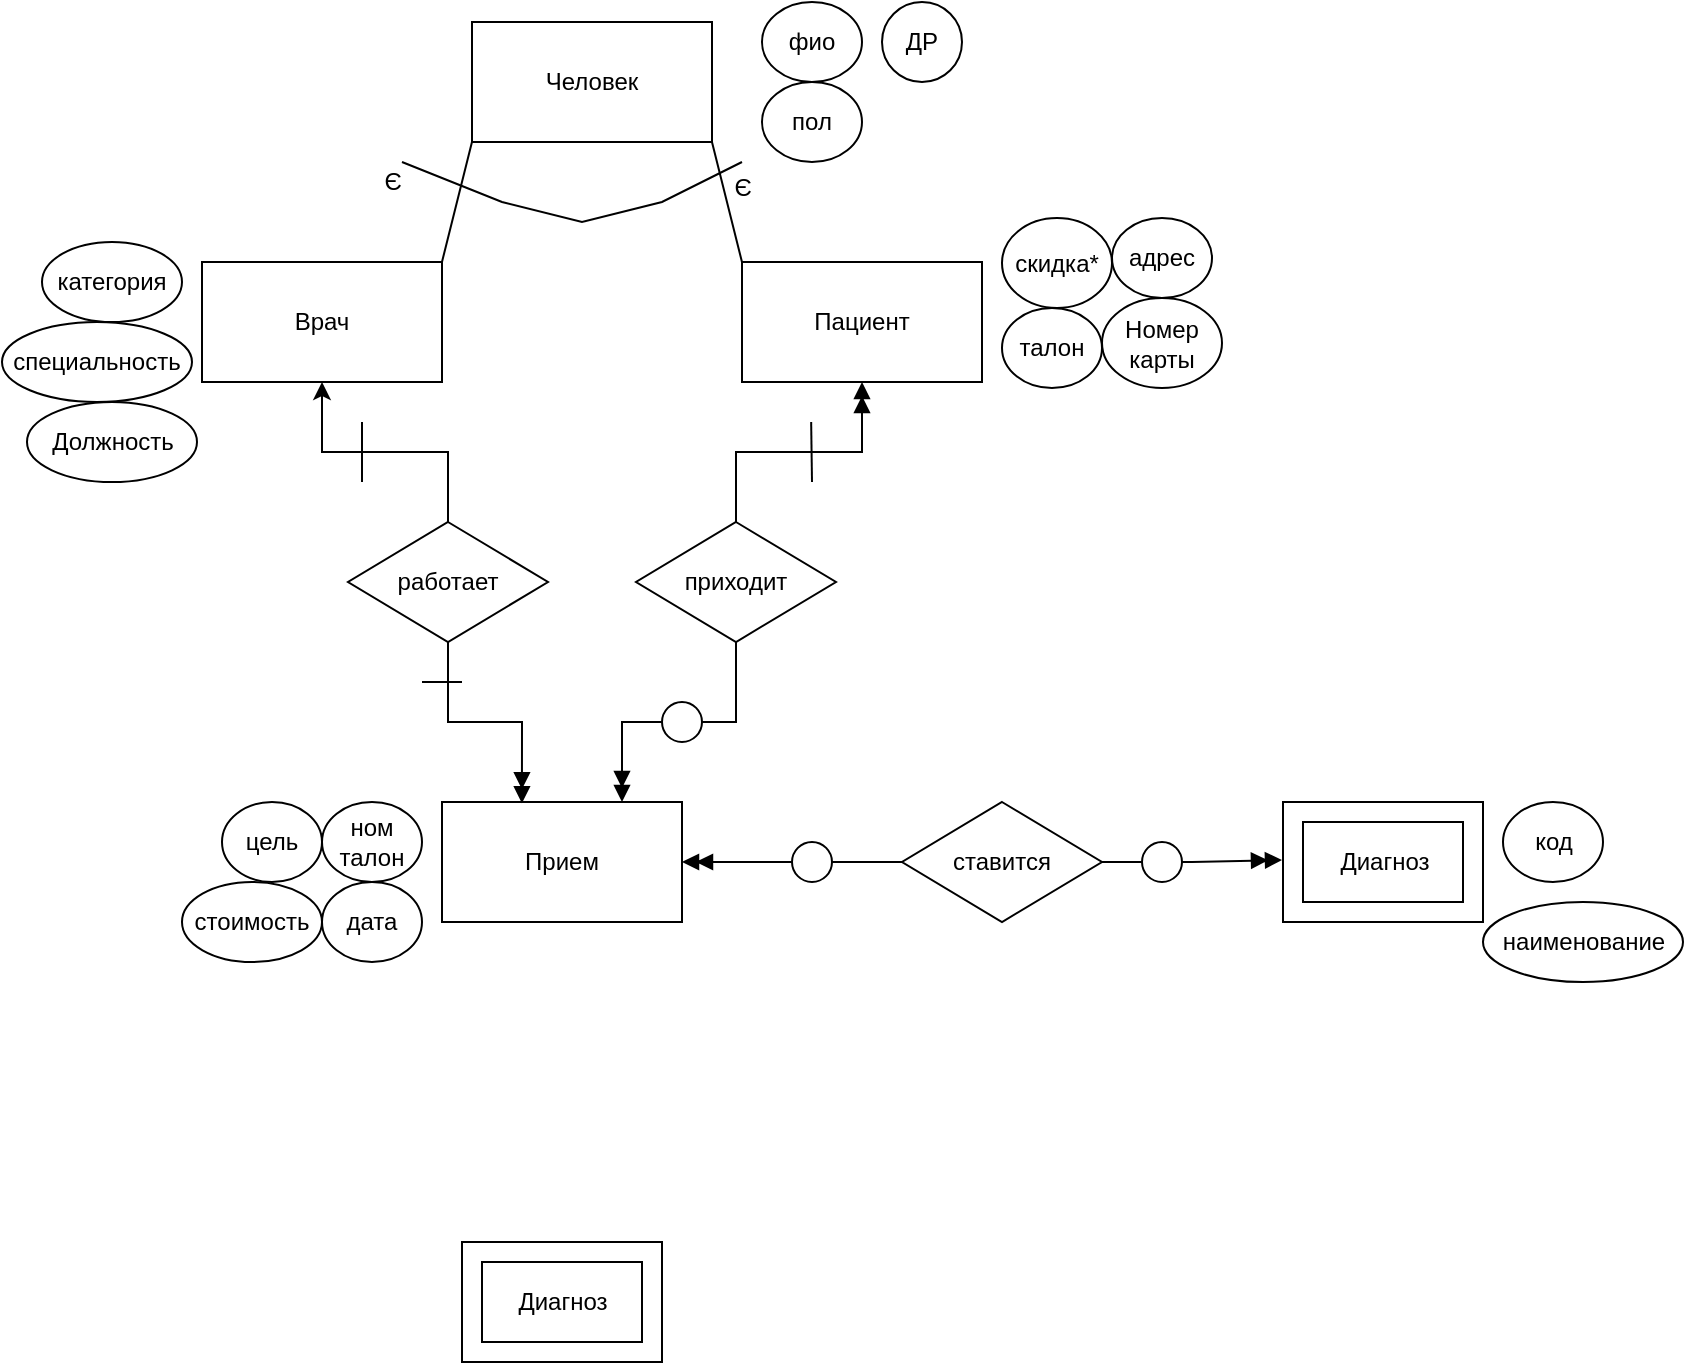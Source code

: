 <mxfile version="22.0.4" type="github">
  <diagram name="Страница — 1" id="l9a44PDTYvx-Y1zhLbaU">
    <mxGraphModel dx="1434" dy="782" grid="1" gridSize="10" guides="1" tooltips="1" connect="1" arrows="1" fold="1" page="1" pageScale="1" pageWidth="1169" pageHeight="827" math="0" shadow="0">
      <root>
        <mxCell id="0" />
        <mxCell id="1" parent="0" />
        <mxCell id="2QvI0Z66gLWk9Q4QXK3n-1" value="Врач" style="rounded=0;whiteSpace=wrap;html=1;" parent="1" vertex="1">
          <mxGeometry x="320" y="130" width="120" height="60" as="geometry" />
        </mxCell>
        <mxCell id="2QvI0Z66gLWk9Q4QXK3n-2" value="Пациент" style="whiteSpace=wrap;html=1;" parent="1" vertex="1">
          <mxGeometry x="590" y="130" width="120" height="60" as="geometry" />
        </mxCell>
        <mxCell id="2QvI0Z66gLWk9Q4QXK3n-3" value="Прием" style="whiteSpace=wrap;html=1;" parent="1" vertex="1">
          <mxGeometry x="440" y="400" width="120" height="60" as="geometry" />
        </mxCell>
        <mxCell id="2QvI0Z66gLWk9Q4QXK3n-4" value="" style="group" parent="1" vertex="1" connectable="0">
          <mxGeometry x="860.5" y="400" width="100" height="60" as="geometry" />
        </mxCell>
        <mxCell id="2QvI0Z66gLWk9Q4QXK3n-5" value="" style="verticalLabelPosition=bottom;verticalAlign=top;html=1;shape=mxgraph.basic.frame;dx=10;whiteSpace=wrap;" parent="2QvI0Z66gLWk9Q4QXK3n-4" vertex="1">
          <mxGeometry width="100" height="60" as="geometry" />
        </mxCell>
        <mxCell id="2QvI0Z66gLWk9Q4QXK3n-6" value="Диагноз" style="text;html=1;align=center;verticalAlign=middle;resizable=0;points=[];autosize=1;strokeColor=none;fillColor=none;" parent="2QvI0Z66gLWk9Q4QXK3n-4" vertex="1">
          <mxGeometry x="15" y="15" width="70" height="30" as="geometry" />
        </mxCell>
        <mxCell id="2QvI0Z66gLWk9Q4QXK3n-7" value="фио" style="ellipse;whiteSpace=wrap;html=1;" parent="1" vertex="1">
          <mxGeometry x="600" width="50" height="40" as="geometry" />
        </mxCell>
        <mxCell id="2QvI0Z66gLWk9Q4QXK3n-8" value="специальность" style="ellipse;whiteSpace=wrap;html=1;" parent="1" vertex="1">
          <mxGeometry x="220" y="160" width="95" height="40" as="geometry" />
        </mxCell>
        <mxCell id="2QvI0Z66gLWk9Q4QXK3n-9" value="категория" style="ellipse;whiteSpace=wrap;html=1;" parent="1" vertex="1">
          <mxGeometry x="240" y="120" width="70" height="40" as="geometry" />
        </mxCell>
        <mxCell id="2QvI0Z66gLWk9Q4QXK3n-10" value="Номер карты" style="ellipse;whiteSpace=wrap;html=1;" parent="1" vertex="1">
          <mxGeometry x="770" y="148" width="60" height="45" as="geometry" />
        </mxCell>
        <mxCell id="2QvI0Z66gLWk9Q4QXK3n-11" value="ДР" style="ellipse;whiteSpace=wrap;html=1;" parent="1" vertex="1">
          <mxGeometry x="660" width="40" height="40" as="geometry" />
        </mxCell>
        <mxCell id="2QvI0Z66gLWk9Q4QXK3n-12" value="адрес" style="ellipse;whiteSpace=wrap;html=1;" parent="1" vertex="1">
          <mxGeometry x="775" y="108" width="50" height="40" as="geometry" />
        </mxCell>
        <mxCell id="2QvI0Z66gLWk9Q4QXK3n-13" value="пол" style="ellipse;whiteSpace=wrap;html=1;" parent="1" vertex="1">
          <mxGeometry x="600" y="40" width="50" height="40" as="geometry" />
        </mxCell>
        <mxCell id="2QvI0Z66gLWk9Q4QXK3n-14" value="скидка*" style="ellipse;whiteSpace=wrap;html=1;" parent="1" vertex="1">
          <mxGeometry x="720" y="108" width="55" height="45" as="geometry" />
        </mxCell>
        <mxCell id="2QvI0Z66gLWk9Q4QXK3n-15" value="ном талон" style="ellipse;whiteSpace=wrap;html=1;" parent="1" vertex="1">
          <mxGeometry x="380" y="400" width="50" height="40" as="geometry" />
        </mxCell>
        <mxCell id="2QvI0Z66gLWk9Q4QXK3n-16" value="талон" style="ellipse;whiteSpace=wrap;html=1;" parent="1" vertex="1">
          <mxGeometry x="720" y="153" width="50" height="40" as="geometry" />
        </mxCell>
        <mxCell id="2QvI0Z66gLWk9Q4QXK3n-17" value="дата" style="ellipse;whiteSpace=wrap;html=1;" parent="1" vertex="1">
          <mxGeometry x="380" y="440" width="50" height="40" as="geometry" />
        </mxCell>
        <mxCell id="2QvI0Z66gLWk9Q4QXK3n-18" value="цель" style="ellipse;whiteSpace=wrap;html=1;" parent="1" vertex="1">
          <mxGeometry x="330" y="400" width="50" height="40" as="geometry" />
        </mxCell>
        <mxCell id="2QvI0Z66gLWk9Q4QXK3n-19" value="стоимость" style="ellipse;whiteSpace=wrap;html=1;" parent="1" vertex="1">
          <mxGeometry x="310" y="440" width="70" height="40" as="geometry" />
        </mxCell>
        <mxCell id="2QvI0Z66gLWk9Q4QXK3n-20" value="код" style="ellipse;whiteSpace=wrap;html=1;" parent="1" vertex="1">
          <mxGeometry x="970.5" y="400" width="50" height="40" as="geometry" />
        </mxCell>
        <mxCell id="2QvI0Z66gLWk9Q4QXK3n-21" value="наименование" style="ellipse;whiteSpace=wrap;html=1;" parent="1" vertex="1">
          <mxGeometry x="960.5" y="450" width="100" height="40" as="geometry" />
        </mxCell>
        <mxCell id="2QvI0Z66gLWk9Q4QXK3n-22" value="Человек" style="rounded=0;whiteSpace=wrap;html=1;" parent="1" vertex="1">
          <mxGeometry x="455" y="10" width="120" height="60" as="geometry" />
        </mxCell>
        <mxCell id="2QvI0Z66gLWk9Q4QXK3n-23" value="" style="endArrow=none;html=1;rounded=0;entryX=0;entryY=1;entryDx=0;entryDy=0;exitX=1;exitY=0;exitDx=0;exitDy=0;" parent="1" source="2QvI0Z66gLWk9Q4QXK3n-1" target="2QvI0Z66gLWk9Q4QXK3n-22" edge="1">
          <mxGeometry width="50" height="50" relative="1" as="geometry">
            <mxPoint x="410" y="130" as="sourcePoint" />
            <mxPoint x="460" y="80" as="targetPoint" />
          </mxGeometry>
        </mxCell>
        <mxCell id="2QvI0Z66gLWk9Q4QXK3n-24" value="" style="endArrow=none;html=1;rounded=0;exitX=0;exitY=0;exitDx=0;exitDy=0;entryX=1;entryY=1;entryDx=0;entryDy=0;" parent="1" source="2QvI0Z66gLWk9Q4QXK3n-2" target="2QvI0Z66gLWk9Q4QXK3n-22" edge="1">
          <mxGeometry width="50" height="50" relative="1" as="geometry">
            <mxPoint x="450" y="140" as="sourcePoint" />
            <mxPoint x="560" y="100" as="targetPoint" />
          </mxGeometry>
        </mxCell>
        <mxCell id="2QvI0Z66gLWk9Q4QXK3n-25" value="" style="endArrow=none;html=1;rounded=0;" parent="1" edge="1">
          <mxGeometry width="50" height="50" relative="1" as="geometry">
            <mxPoint x="420" y="80" as="sourcePoint" />
            <mxPoint x="590" y="80" as="targetPoint" />
            <Array as="points">
              <mxPoint x="470" y="100" />
              <mxPoint x="510" y="110" />
              <mxPoint x="550" y="100" />
            </Array>
          </mxGeometry>
        </mxCell>
        <mxCell id="2QvI0Z66gLWk9Q4QXK3n-26" value="Є" style="text;html=1;align=center;verticalAlign=middle;resizable=0;points=[];autosize=1;strokeColor=none;fillColor=none;" parent="1" vertex="1">
          <mxGeometry x="400" y="75" width="30" height="30" as="geometry" />
        </mxCell>
        <mxCell id="2QvI0Z66gLWk9Q4QXK3n-27" value="Є" style="text;html=1;align=center;verticalAlign=middle;resizable=0;points=[];autosize=1;strokeColor=none;fillColor=none;" parent="1" vertex="1">
          <mxGeometry x="575" y="78" width="30" height="30" as="geometry" />
        </mxCell>
        <mxCell id="2QvI0Z66gLWk9Q4QXK3n-28" value="Должность" style="ellipse;whiteSpace=wrap;html=1;" parent="1" vertex="1">
          <mxGeometry x="232.5" y="200" width="85" height="40" as="geometry" />
        </mxCell>
        <mxCell id="2QvI0Z66gLWk9Q4QXK3n-29" style="edgeStyle=orthogonalEdgeStyle;rounded=0;orthogonalLoop=1;jettySize=auto;html=1;entryX=0.5;entryY=1;entryDx=0;entryDy=0;" parent="1" source="2QvI0Z66gLWk9Q4QXK3n-31" target="2QvI0Z66gLWk9Q4QXK3n-1" edge="1">
          <mxGeometry relative="1" as="geometry" />
        </mxCell>
        <mxCell id="2QvI0Z66gLWk9Q4QXK3n-30" style="edgeStyle=orthogonalEdgeStyle;rounded=0;orthogonalLoop=1;jettySize=auto;html=1;entryX=0.333;entryY=0.011;entryDx=0;entryDy=0;endArrow=doubleBlock;endFill=1;entryPerimeter=0;" parent="1" source="2QvI0Z66gLWk9Q4QXK3n-31" target="2QvI0Z66gLWk9Q4QXK3n-3" edge="1">
          <mxGeometry relative="1" as="geometry" />
        </mxCell>
        <mxCell id="2QvI0Z66gLWk9Q4QXK3n-31" value="работает" style="rhombus;whiteSpace=wrap;html=1;" parent="1" vertex="1">
          <mxGeometry x="393" y="260" width="100" height="60" as="geometry" />
        </mxCell>
        <mxCell id="2QvI0Z66gLWk9Q4QXK3n-32" style="edgeStyle=orthogonalEdgeStyle;rounded=0;orthogonalLoop=1;jettySize=auto;html=1;entryX=0.5;entryY=1;entryDx=0;entryDy=0;endArrow=doubleBlock;endFill=1;" parent="1" source="2QvI0Z66gLWk9Q4QXK3n-34" target="2QvI0Z66gLWk9Q4QXK3n-2" edge="1">
          <mxGeometry relative="1" as="geometry">
            <mxPoint x="524" y="190" as="targetPoint" />
          </mxGeometry>
        </mxCell>
        <mxCell id="2QvI0Z66gLWk9Q4QXK3n-33" style="edgeStyle=orthogonalEdgeStyle;rounded=0;orthogonalLoop=1;jettySize=auto;html=1;entryX=0.75;entryY=0;entryDx=0;entryDy=0;endArrow=doubleBlock;endFill=1;" parent="1" source="2QvI0Z66gLWk9Q4QXK3n-34" target="2QvI0Z66gLWk9Q4QXK3n-3" edge="1">
          <mxGeometry relative="1" as="geometry">
            <mxPoint x="644" y="400" as="targetPoint" />
          </mxGeometry>
        </mxCell>
        <mxCell id="2QvI0Z66gLWk9Q4QXK3n-34" value="приходит" style="rhombus;whiteSpace=wrap;html=1;" parent="1" vertex="1">
          <mxGeometry x="537" y="260" width="100" height="60" as="geometry" />
        </mxCell>
        <mxCell id="2QvI0Z66gLWk9Q4QXK3n-35" value="" style="endArrow=none;html=1;rounded=0;" parent="1" edge="1">
          <mxGeometry width="50" height="50" relative="1" as="geometry">
            <mxPoint x="400" y="240" as="sourcePoint" />
            <mxPoint x="400" y="210" as="targetPoint" />
          </mxGeometry>
        </mxCell>
        <mxCell id="2QvI0Z66gLWk9Q4QXK3n-36" style="edgeStyle=orthogonalEdgeStyle;rounded=0;orthogonalLoop=1;jettySize=auto;html=1;entryX=1;entryY=0.5;entryDx=0;entryDy=0;endArrow=doubleBlock;endFill=1;" parent="1" source="2QvI0Z66gLWk9Q4QXK3n-38" target="2QvI0Z66gLWk9Q4QXK3n-3" edge="1">
          <mxGeometry relative="1" as="geometry">
            <mxPoint x="619.5" y="379" as="targetPoint" />
          </mxGeometry>
        </mxCell>
        <mxCell id="2QvI0Z66gLWk9Q4QXK3n-37" style="edgeStyle=orthogonalEdgeStyle;rounded=0;orthogonalLoop=1;jettySize=auto;html=1;exitX=1;exitY=0.5;exitDx=0;exitDy=0;endArrow=doubleBlock;endFill=1;" parent="1" source="2QvI0Z66gLWk9Q4QXK3n-38" edge="1">
          <mxGeometry relative="1" as="geometry">
            <mxPoint x="860" y="429" as="targetPoint" />
            <mxPoint x="840.0" y="435" as="sourcePoint" />
          </mxGeometry>
        </mxCell>
        <mxCell id="2QvI0Z66gLWk9Q4QXK3n-38" value="ставится" style="rhombus;whiteSpace=wrap;html=1;" parent="1" vertex="1">
          <mxGeometry x="670" y="400" width="100" height="60" as="geometry" />
        </mxCell>
        <mxCell id="2QvI0Z66gLWk9Q4QXK3n-39" value="" style="ellipse;whiteSpace=wrap;html=1;" parent="1" vertex="1">
          <mxGeometry x="615" y="420" width="20" height="20" as="geometry" />
        </mxCell>
        <mxCell id="2QvI0Z66gLWk9Q4QXK3n-40" value="" style="endArrow=none;html=1;rounded=0;" parent="1" edge="1">
          <mxGeometry width="50" height="50" relative="1" as="geometry">
            <mxPoint x="430" y="340" as="sourcePoint" />
            <mxPoint x="450" y="340" as="targetPoint" />
          </mxGeometry>
        </mxCell>
        <mxCell id="2QvI0Z66gLWk9Q4QXK3n-41" value="" style="ellipse;whiteSpace=wrap;html=1;" parent="1" vertex="1">
          <mxGeometry x="550" y="350" width="20" height="20" as="geometry" />
        </mxCell>
        <mxCell id="2QvI0Z66gLWk9Q4QXK3n-42" value="" style="endArrow=none;html=1;rounded=0;entryX=0.75;entryY=1;entryDx=0;entryDy=0;" parent="1" edge="1">
          <mxGeometry width="50" height="50" relative="1" as="geometry">
            <mxPoint x="625" y="240" as="sourcePoint" />
            <mxPoint x="624.58" y="210" as="targetPoint" />
          </mxGeometry>
        </mxCell>
        <mxCell id="2QvI0Z66gLWk9Q4QXK3n-43" value="" style="ellipse;whiteSpace=wrap;html=1;" parent="1" vertex="1">
          <mxGeometry x="790" y="420" width="20" height="20" as="geometry" />
        </mxCell>
        <mxCell id="JiVljryhBm155S0c13bt-1" value="" style="verticalLabelPosition=bottom;verticalAlign=top;html=1;shape=mxgraph.basic.frame;dx=10;whiteSpace=wrap;" vertex="1" parent="1">
          <mxGeometry x="450" y="620" width="100" height="60" as="geometry" />
        </mxCell>
        <mxCell id="JiVljryhBm155S0c13bt-2" value="Диагноз" style="text;html=1;align=center;verticalAlign=middle;resizable=0;points=[];autosize=1;strokeColor=none;fillColor=none;" vertex="1" parent="1">
          <mxGeometry x="465" y="635" width="70" height="30" as="geometry" />
        </mxCell>
      </root>
    </mxGraphModel>
  </diagram>
</mxfile>
